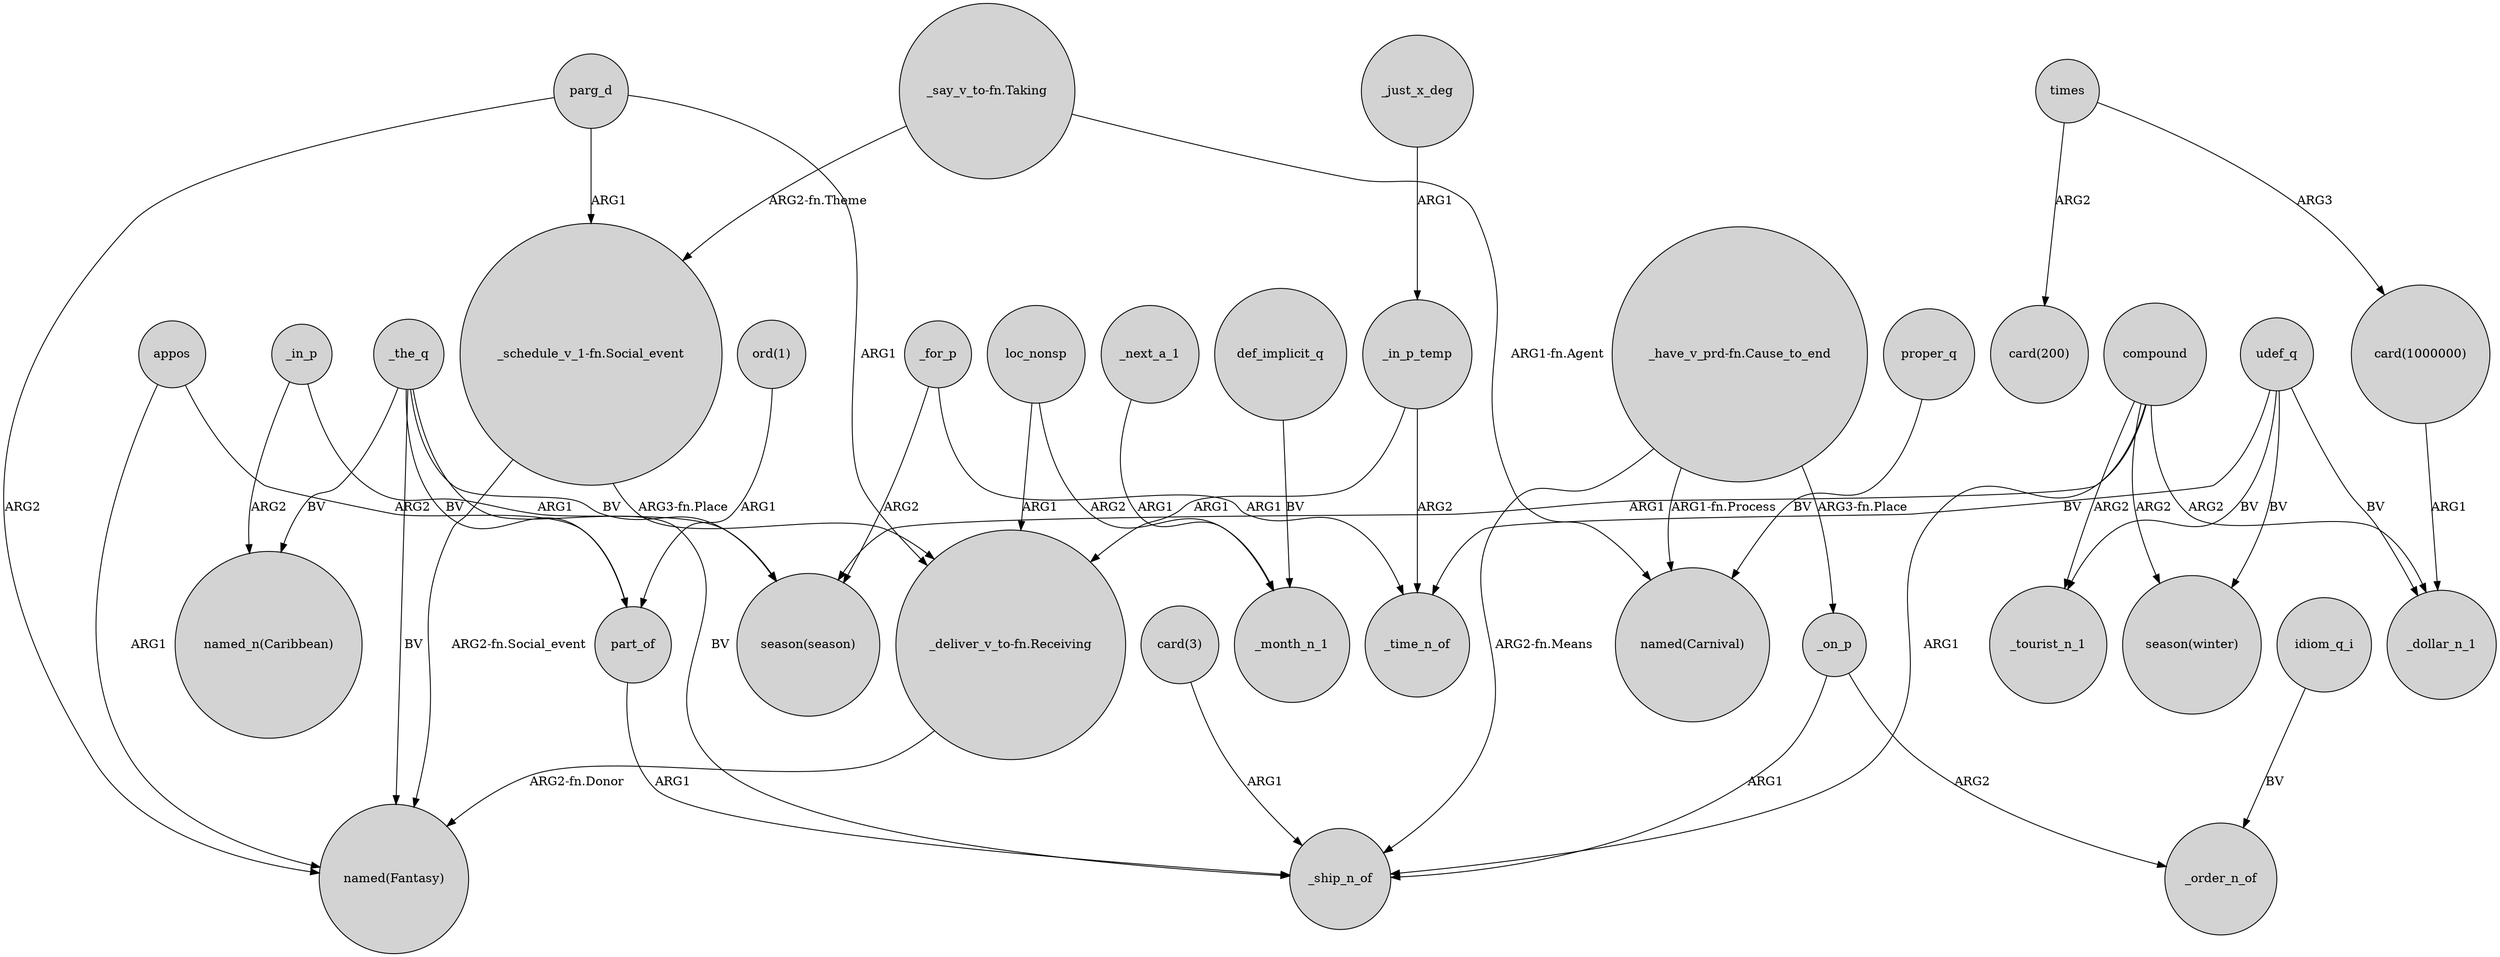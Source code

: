 digraph {
	node [shape=circle style=filled]
	_in_p -> "named_n(Caribbean)" [label=ARG2]
	"card(3)" -> _ship_n_of [label=ARG1]
	def_implicit_q -> _month_n_1 [label=BV]
	_the_q -> part_of [label=BV]
	"_have_v_prd-fn.Cause_to_end" -> "named(Carnival)" [label="ARG1-fn.Process"]
	loc_nonsp -> "_deliver_v_to-fn.Receiving" [label=ARG1]
	parg_d -> "_deliver_v_to-fn.Receiving" [label=ARG1]
	udef_q -> _time_n_of [label=BV]
	_in_p_temp -> _time_n_of [label=ARG2]
	"_schedule_v_1-fn.Social_event" -> "_deliver_v_to-fn.Receiving" [label="ARG3-fn.Place"]
	_just_x_deg -> _in_p_temp [label=ARG1]
	compound -> _tourist_n_1 [label=ARG2]
	appos -> "named(Fantasy)" [label=ARG1]
	times -> "card(1000000)" [label=ARG3]
	times -> "card(200)" [label=ARG2]
	compound -> _dollar_n_1 [label=ARG2]
	_next_a_1 -> _month_n_1 [label=ARG1]
	compound -> _ship_n_of [label=ARG1]
	_the_q -> "named_n(Caribbean)" [label=BV]
	"_have_v_prd-fn.Cause_to_end" -> _ship_n_of [label="ARG2-fn.Means"]
	"_have_v_prd-fn.Cause_to_end" -> _on_p [label="ARG3-fn.Place"]
	compound -> "season(winter)" [label=ARG2]
	"_deliver_v_to-fn.Receiving" -> "named(Fantasy)" [label="ARG2-fn.Donor"]
	loc_nonsp -> _month_n_1 [label=ARG2]
	compound -> "season(season)" [label=ARG1]
	"_schedule_v_1-fn.Social_event" -> "named(Fantasy)" [label="ARG2-fn.Social_event"]
	_for_p -> "season(season)" [label=ARG2]
	_in_p_temp -> "_deliver_v_to-fn.Receiving" [label=ARG1]
	parg_d -> "_schedule_v_1-fn.Social_event" [label=ARG1]
	_the_q -> "named(Fantasy)" [label=BV]
	proper_q -> "named(Carnival)" [label=BV]
	udef_q -> _dollar_n_1 [label=BV]
	_on_p -> _ship_n_of [label=ARG1]
	"card(1000000)" -> _dollar_n_1 [label=ARG1]
	_for_p -> _time_n_of [label=ARG1]
	udef_q -> _tourist_n_1 [label=BV]
	parg_d -> "named(Fantasy)" [label=ARG2]
	_in_p -> "season(season)" [label=ARG1]
	"_say_v_to-fn.Taking" -> "_schedule_v_1-fn.Social_event" [label="ARG2-fn.Theme"]
	"_say_v_to-fn.Taking" -> "named(Carnival)" [label="ARG1-fn.Agent"]
	_on_p -> _order_n_of [label=ARG2]
	idiom_q_i -> _order_n_of [label=BV]
	part_of -> _ship_n_of [label=ARG1]
	udef_q -> "season(winter)" [label=BV]
	"ord(1)" -> part_of [label=ARG1]
	_the_q -> _ship_n_of [label=BV]
	appos -> part_of [label=ARG2]
	_the_q -> "season(season)" [label=BV]
}
